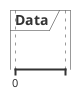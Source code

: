 {
  "sha1": "keruwjyk4isptdz7qshlqtr9odmoirc",
  "insertion": {
    "when": "2024-06-03T18:59:32.922Z",
    "user": "plantuml@gmail.com"
  }
}
@startuml
concise "Data" as DATA
@DATA
@enduml

